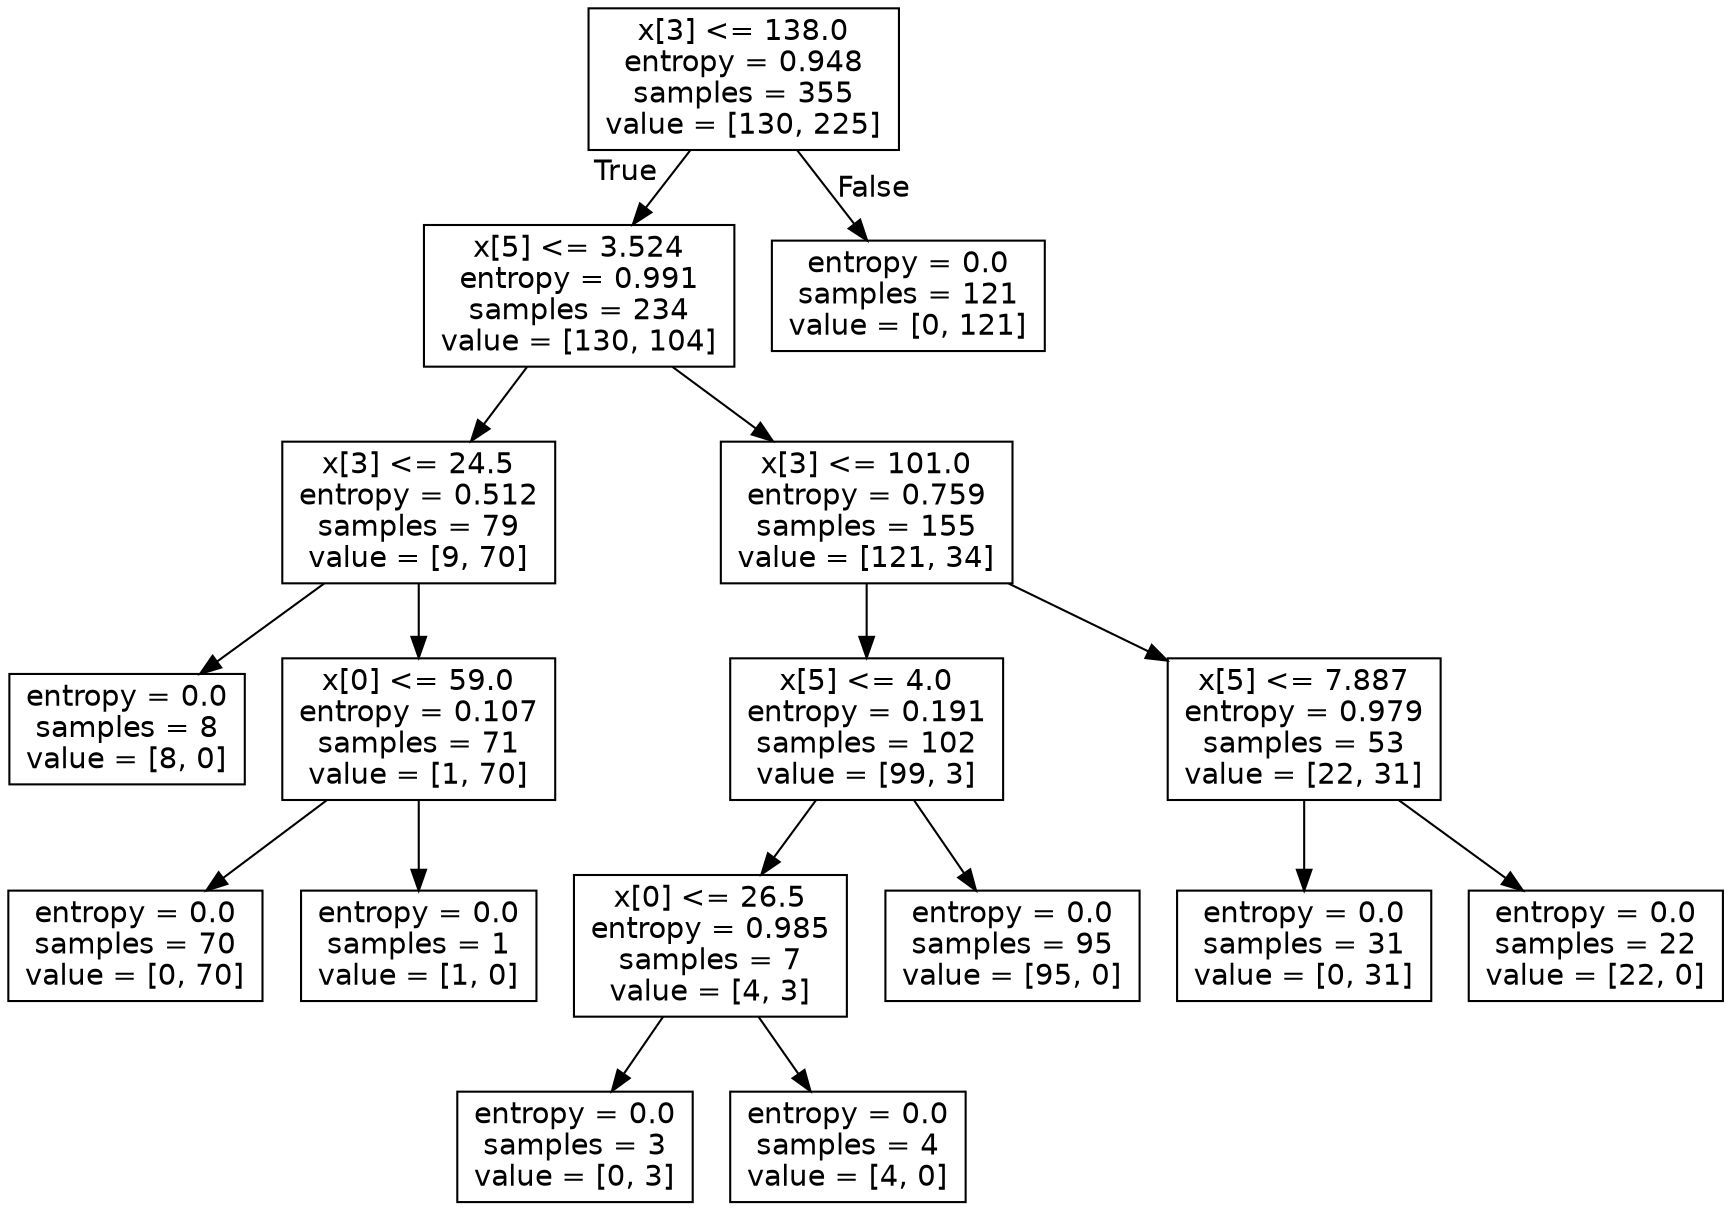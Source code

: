 digraph Tree {
node [shape=box, fontname="helvetica"] ;
edge [fontname="helvetica"] ;
0 [label="x[3] <= 138.0\nentropy = 0.948\nsamples = 355\nvalue = [130, 225]"] ;
1 [label="x[5] <= 3.524\nentropy = 0.991\nsamples = 234\nvalue = [130, 104]"] ;
0 -> 1 [labeldistance=2.5, labelangle=45, headlabel="True"] ;
2 [label="x[3] <= 24.5\nentropy = 0.512\nsamples = 79\nvalue = [9, 70]"] ;
1 -> 2 ;
3 [label="entropy = 0.0\nsamples = 8\nvalue = [8, 0]"] ;
2 -> 3 ;
4 [label="x[0] <= 59.0\nentropy = 0.107\nsamples = 71\nvalue = [1, 70]"] ;
2 -> 4 ;
5 [label="entropy = 0.0\nsamples = 70\nvalue = [0, 70]"] ;
4 -> 5 ;
6 [label="entropy = 0.0\nsamples = 1\nvalue = [1, 0]"] ;
4 -> 6 ;
7 [label="x[3] <= 101.0\nentropy = 0.759\nsamples = 155\nvalue = [121, 34]"] ;
1 -> 7 ;
8 [label="x[5] <= 4.0\nentropy = 0.191\nsamples = 102\nvalue = [99, 3]"] ;
7 -> 8 ;
9 [label="x[0] <= 26.5\nentropy = 0.985\nsamples = 7\nvalue = [4, 3]"] ;
8 -> 9 ;
10 [label="entropy = 0.0\nsamples = 3\nvalue = [0, 3]"] ;
9 -> 10 ;
11 [label="entropy = 0.0\nsamples = 4\nvalue = [4, 0]"] ;
9 -> 11 ;
12 [label="entropy = 0.0\nsamples = 95\nvalue = [95, 0]"] ;
8 -> 12 ;
13 [label="x[5] <= 7.887\nentropy = 0.979\nsamples = 53\nvalue = [22, 31]"] ;
7 -> 13 ;
14 [label="entropy = 0.0\nsamples = 31\nvalue = [0, 31]"] ;
13 -> 14 ;
15 [label="entropy = 0.0\nsamples = 22\nvalue = [22, 0]"] ;
13 -> 15 ;
16 [label="entropy = 0.0\nsamples = 121\nvalue = [0, 121]"] ;
0 -> 16 [labeldistance=2.5, labelangle=-45, headlabel="False"] ;
}

